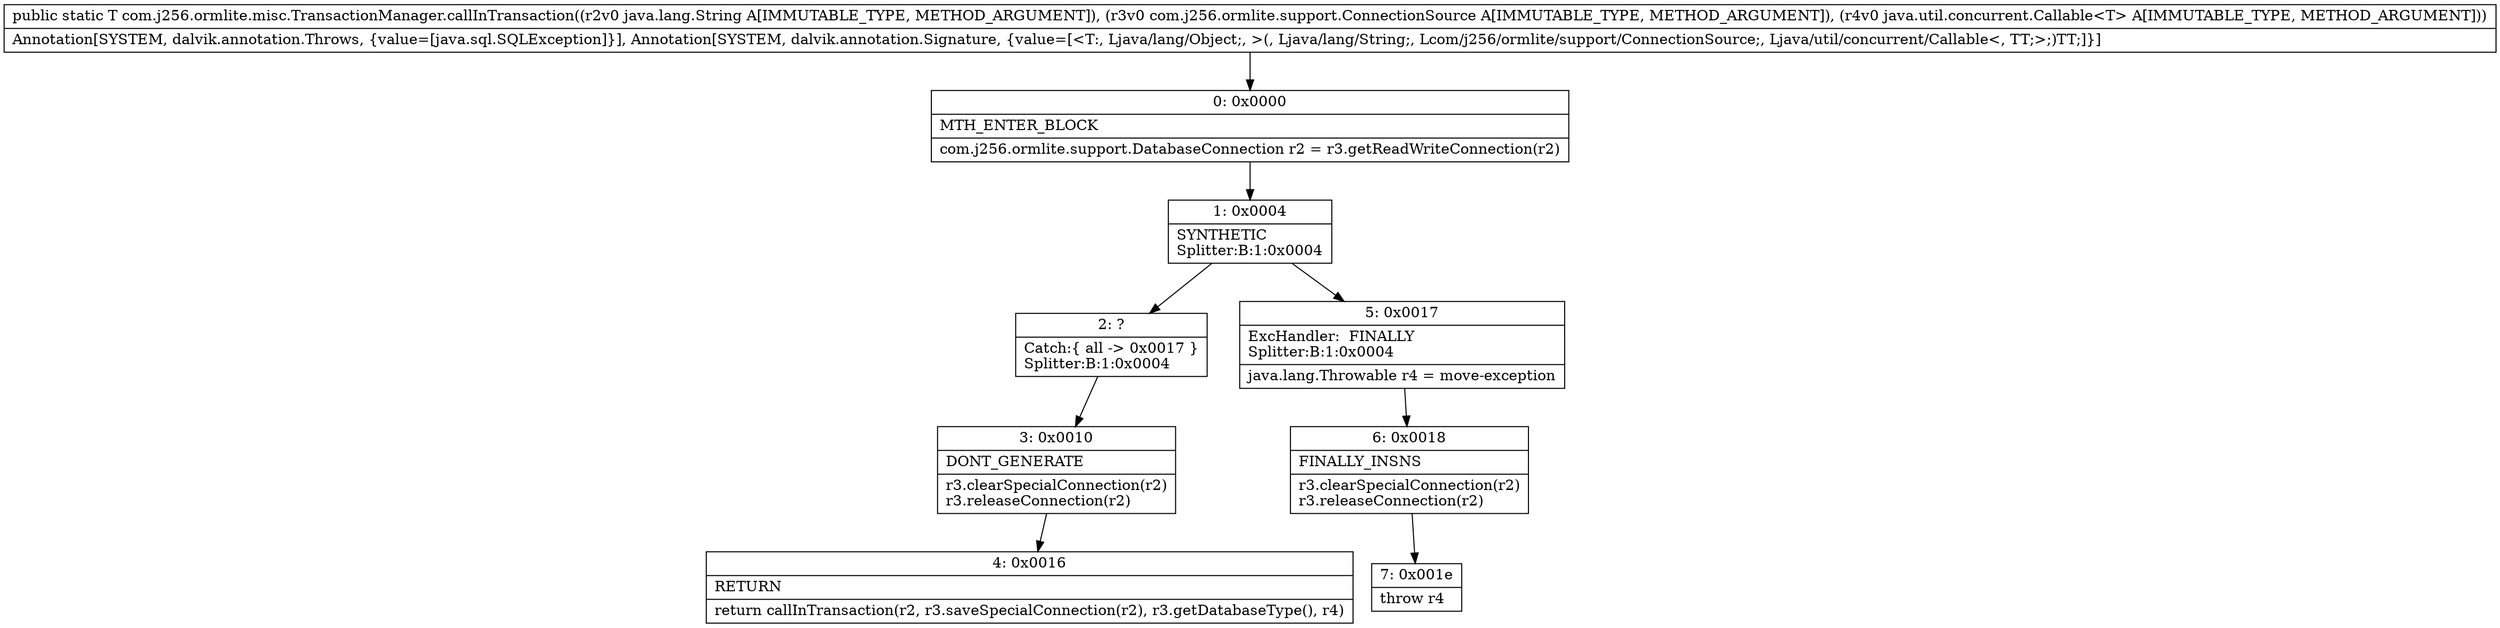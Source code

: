digraph "CFG forcom.j256.ormlite.misc.TransactionManager.callInTransaction(Ljava\/lang\/String;Lcom\/j256\/ormlite\/support\/ConnectionSource;Ljava\/util\/concurrent\/Callable;)Ljava\/lang\/Object;" {
Node_0 [shape=record,label="{0\:\ 0x0000|MTH_ENTER_BLOCK\l|com.j256.ormlite.support.DatabaseConnection r2 = r3.getReadWriteConnection(r2)\l}"];
Node_1 [shape=record,label="{1\:\ 0x0004|SYNTHETIC\lSplitter:B:1:0x0004\l}"];
Node_2 [shape=record,label="{2\:\ ?|Catch:\{ all \-\> 0x0017 \}\lSplitter:B:1:0x0004\l}"];
Node_3 [shape=record,label="{3\:\ 0x0010|DONT_GENERATE\l|r3.clearSpecialConnection(r2)\lr3.releaseConnection(r2)\l}"];
Node_4 [shape=record,label="{4\:\ 0x0016|RETURN\l|return callInTransaction(r2, r3.saveSpecialConnection(r2), r3.getDatabaseType(), r4)\l}"];
Node_5 [shape=record,label="{5\:\ 0x0017|ExcHandler:  FINALLY\lSplitter:B:1:0x0004\l|java.lang.Throwable r4 = move\-exception\l}"];
Node_6 [shape=record,label="{6\:\ 0x0018|FINALLY_INSNS\l|r3.clearSpecialConnection(r2)\lr3.releaseConnection(r2)\l}"];
Node_7 [shape=record,label="{7\:\ 0x001e|throw r4\l}"];
MethodNode[shape=record,label="{public static T com.j256.ormlite.misc.TransactionManager.callInTransaction((r2v0 java.lang.String A[IMMUTABLE_TYPE, METHOD_ARGUMENT]), (r3v0 com.j256.ormlite.support.ConnectionSource A[IMMUTABLE_TYPE, METHOD_ARGUMENT]), (r4v0 java.util.concurrent.Callable\<T\> A[IMMUTABLE_TYPE, METHOD_ARGUMENT]))  | Annotation[SYSTEM, dalvik.annotation.Throws, \{value=[java.sql.SQLException]\}], Annotation[SYSTEM, dalvik.annotation.Signature, \{value=[\<T:, Ljava\/lang\/Object;, \>(, Ljava\/lang\/String;, Lcom\/j256\/ormlite\/support\/ConnectionSource;, Ljava\/util\/concurrent\/Callable\<, TT;\>;)TT;]\}]\l}"];
MethodNode -> Node_0;
Node_0 -> Node_1;
Node_1 -> Node_2;
Node_1 -> Node_5;
Node_2 -> Node_3;
Node_3 -> Node_4;
Node_5 -> Node_6;
Node_6 -> Node_7;
}

